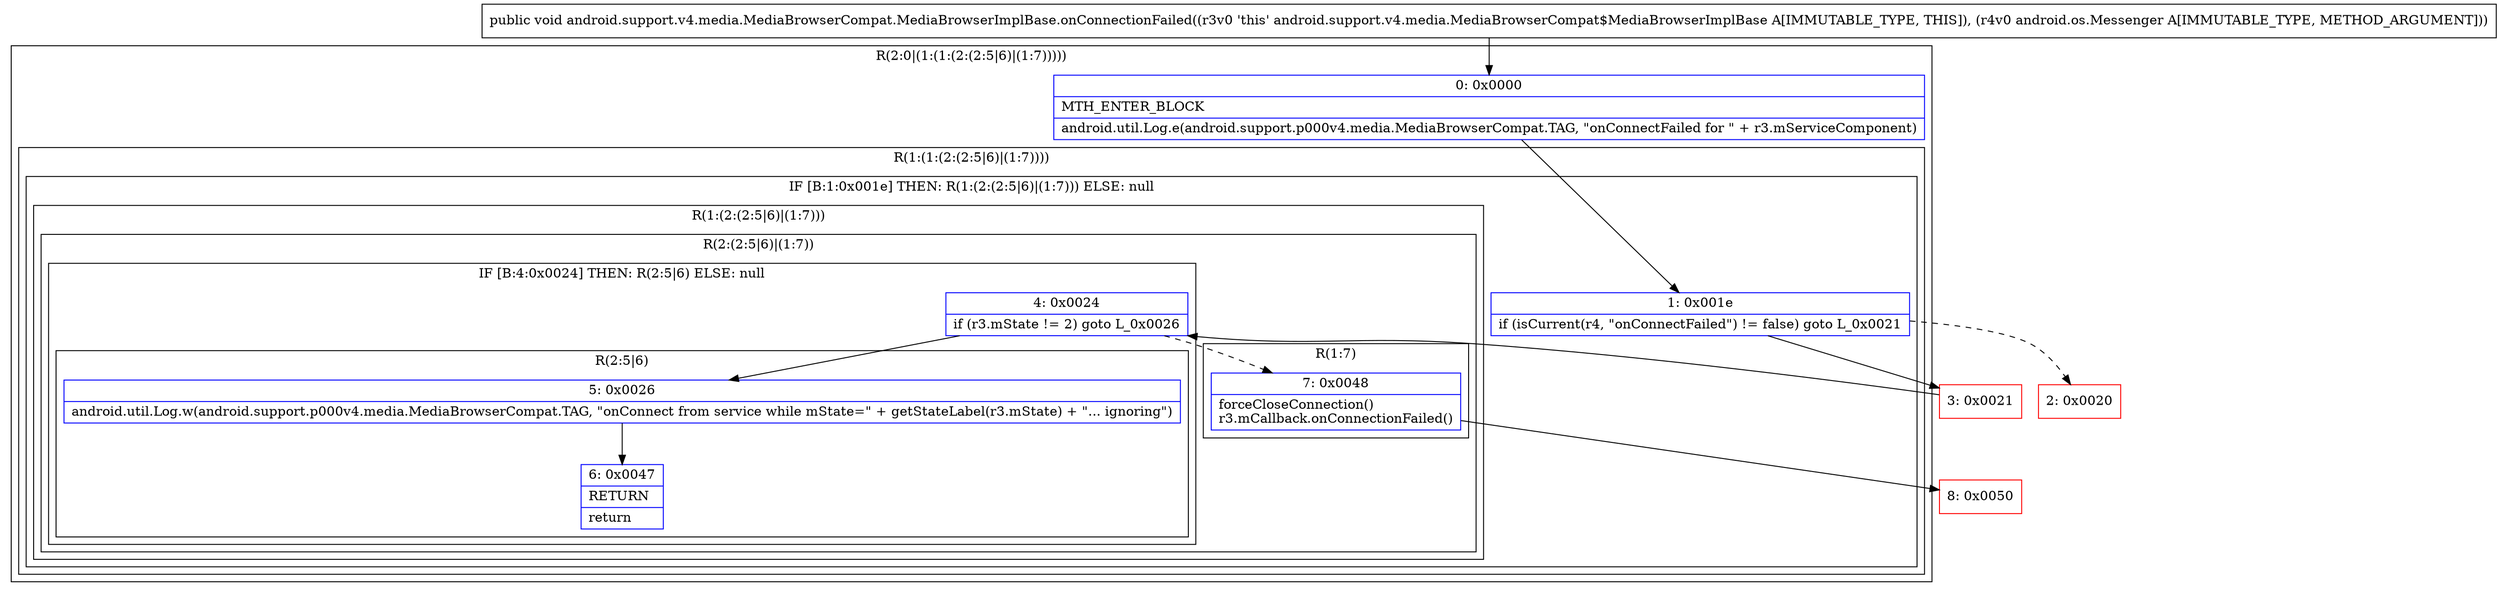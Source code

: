 digraph "CFG forandroid.support.v4.media.MediaBrowserCompat.MediaBrowserImplBase.onConnectionFailed(Landroid\/os\/Messenger;)V" {
subgraph cluster_Region_267494340 {
label = "R(2:0|(1:(1:(2:(2:5|6)|(1:7)))))";
node [shape=record,color=blue];
Node_0 [shape=record,label="{0\:\ 0x0000|MTH_ENTER_BLOCK\l|android.util.Log.e(android.support.p000v4.media.MediaBrowserCompat.TAG, \"onConnectFailed for \" + r3.mServiceComponent)\l}"];
subgraph cluster_Region_732793214 {
label = "R(1:(1:(2:(2:5|6)|(1:7))))";
node [shape=record,color=blue];
subgraph cluster_IfRegion_813316912 {
label = "IF [B:1:0x001e] THEN: R(1:(2:(2:5|6)|(1:7))) ELSE: null";
node [shape=record,color=blue];
Node_1 [shape=record,label="{1\:\ 0x001e|if (isCurrent(r4, \"onConnectFailed\") != false) goto L_0x0021\l}"];
subgraph cluster_Region_1457174301 {
label = "R(1:(2:(2:5|6)|(1:7)))";
node [shape=record,color=blue];
subgraph cluster_Region_1421332865 {
label = "R(2:(2:5|6)|(1:7))";
node [shape=record,color=blue];
subgraph cluster_IfRegion_320230416 {
label = "IF [B:4:0x0024] THEN: R(2:5|6) ELSE: null";
node [shape=record,color=blue];
Node_4 [shape=record,label="{4\:\ 0x0024|if (r3.mState != 2) goto L_0x0026\l}"];
subgraph cluster_Region_1918131961 {
label = "R(2:5|6)";
node [shape=record,color=blue];
Node_5 [shape=record,label="{5\:\ 0x0026|android.util.Log.w(android.support.p000v4.media.MediaBrowserCompat.TAG, \"onConnect from service while mState=\" + getStateLabel(r3.mState) + \"... ignoring\")\l}"];
Node_6 [shape=record,label="{6\:\ 0x0047|RETURN\l|return\l}"];
}
}
subgraph cluster_Region_1907715569 {
label = "R(1:7)";
node [shape=record,color=blue];
Node_7 [shape=record,label="{7\:\ 0x0048|forceCloseConnection()\lr3.mCallback.onConnectionFailed()\l}"];
}
}
}
}
}
}
Node_2 [shape=record,color=red,label="{2\:\ 0x0020}"];
Node_3 [shape=record,color=red,label="{3\:\ 0x0021}"];
Node_8 [shape=record,color=red,label="{8\:\ 0x0050}"];
MethodNode[shape=record,label="{public void android.support.v4.media.MediaBrowserCompat.MediaBrowserImplBase.onConnectionFailed((r3v0 'this' android.support.v4.media.MediaBrowserCompat$MediaBrowserImplBase A[IMMUTABLE_TYPE, THIS]), (r4v0 android.os.Messenger A[IMMUTABLE_TYPE, METHOD_ARGUMENT])) }"];
MethodNode -> Node_0;
Node_0 -> Node_1;
Node_1 -> Node_2[style=dashed];
Node_1 -> Node_3;
Node_4 -> Node_5;
Node_4 -> Node_7[style=dashed];
Node_5 -> Node_6;
Node_7 -> Node_8;
Node_3 -> Node_4;
}

